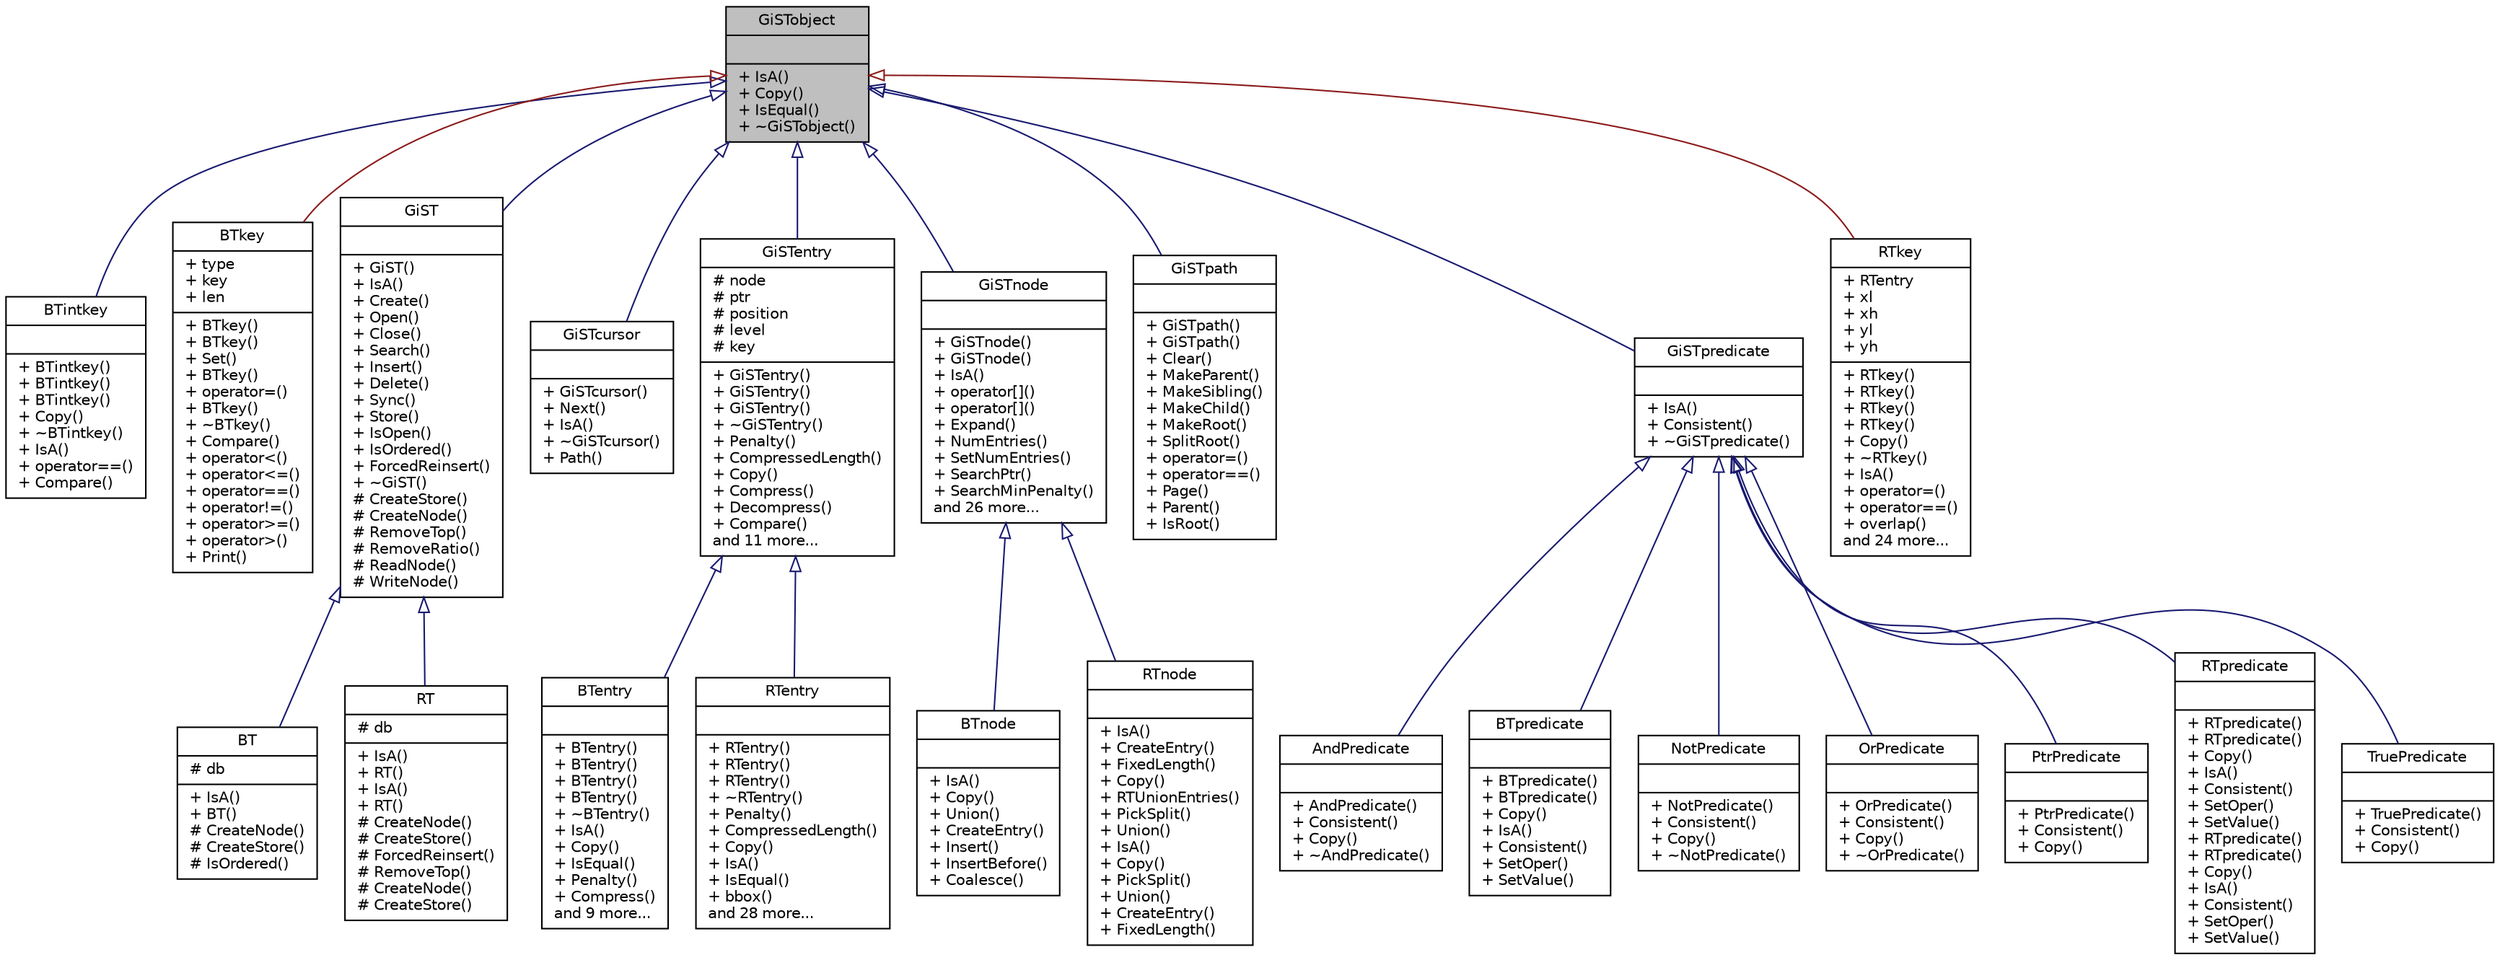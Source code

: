 digraph "GiSTobject"
{
 // INTERACTIVE_SVG=YES
 // LATEX_PDF_SIZE
  edge [fontname="Helvetica",fontsize="10",labelfontname="Helvetica",labelfontsize="10"];
  node [fontname="Helvetica",fontsize="10",shape=record];
  Node1 [label="{GiSTobject\n||+ IsA()\l+ Copy()\l+ IsEqual()\l+ ~GiSTobject()\l}",height=0.2,width=0.4,color="black", fillcolor="grey75", style="filled", fontcolor="black",tooltip=" "];
  Node1 -> Node2 [dir="back",color="midnightblue",fontsize="10",style="solid",arrowtail="onormal",fontname="Helvetica"];
  Node2 [label="{BTintkey\n||+ BTintkey()\l+ BTintkey()\l+ BTintkey()\l+ Copy()\l+ ~BTintkey()\l+ IsA()\l+ operator==()\l+ Compare()\l}",height=0.2,width=0.4,color="black", fillcolor="white", style="filled",URL="$classBTintkey.html",tooltip=" "];
  Node1 -> Node3 [dir="back",color="firebrick4",fontsize="10",style="solid",arrowtail="onormal",fontname="Helvetica"];
  Node3 [label="{BTkey\n|+ type\l+ key\l+ len\l|+ BTkey()\l+ BTkey()\l+ Set()\l+ BTkey()\l+ operator=()\l+ BTkey()\l+ ~BTkey()\l+ Compare()\l+ operator\<()\l+ operator\<=()\l+ operator==()\l+ operator!=()\l+ operator\>=()\l+ operator\>()\l+ Print()\l}",height=0.2,width=0.4,color="black", fillcolor="white", style="filled",URL="$classBTkey.html",tooltip=" "];
  Node1 -> Node4 [dir="back",color="midnightblue",fontsize="10",style="solid",arrowtail="onormal",fontname="Helvetica"];
  Node4 [label="{GiST\n||+ GiST()\l+ IsA()\l+ Create()\l+ Open()\l+ Close()\l+ Search()\l+ Insert()\l+ Delete()\l+ Sync()\l+ Store()\l+ IsOpen()\l+ IsOrdered()\l+ ForcedReinsert()\l+ ~GiST()\l# CreateStore()\l# CreateNode()\l# RemoveTop()\l# RemoveRatio()\l# ReadNode()\l# WriteNode()\l}",height=0.2,width=0.4,color="black", fillcolor="white", style="filled",URL="$classGiST.html",tooltip=" "];
  Node4 -> Node5 [dir="back",color="midnightblue",fontsize="10",style="solid",arrowtail="onormal",fontname="Helvetica"];
  Node5 [label="{BT\n|# db\l|+ IsA()\l+ BT()\l# CreateNode()\l# CreateStore()\l# IsOrdered()\l}",height=0.2,width=0.4,color="black", fillcolor="white", style="filled",URL="$classBT.html",tooltip=" "];
  Node4 -> Node6 [dir="back",color="midnightblue",fontsize="10",style="solid",arrowtail="onormal",fontname="Helvetica"];
  Node6 [label="{RT\n|# db\l|+ IsA()\l+ RT()\l+ IsA()\l+ RT()\l# CreateNode()\l# CreateStore()\l# ForcedReinsert()\l# RemoveTop()\l# CreateNode()\l# CreateStore()\l}",height=0.2,width=0.4,color="black", fillcolor="white", style="filled",URL="$classRT.html",tooltip=" "];
  Node1 -> Node7 [dir="back",color="midnightblue",fontsize="10",style="solid",arrowtail="onormal",fontname="Helvetica"];
  Node7 [label="{GiSTcursor\n||+ GiSTcursor()\l+ Next()\l+ IsA()\l+ ~GiSTcursor()\l+ Path()\l}",height=0.2,width=0.4,color="black", fillcolor="white", style="filled",URL="$classGiSTcursor.html",tooltip=" "];
  Node1 -> Node8 [dir="back",color="midnightblue",fontsize="10",style="solid",arrowtail="onormal",fontname="Helvetica"];
  Node8 [label="{GiSTentry\n|# node\l# ptr\l# position\l# level\l# key\l|+ GiSTentry()\l+ GiSTentry()\l+ GiSTentry()\l+ ~GiSTentry()\l+ Penalty()\l+ CompressedLength()\l+ Copy()\l+ Compress()\l+ Decompress()\l+ Compare()\land 11 more...\l}",height=0.2,width=0.4,color="black", fillcolor="white", style="filled",URL="$classGiSTentry.html",tooltip=" "];
  Node8 -> Node9 [dir="back",color="midnightblue",fontsize="10",style="solid",arrowtail="onormal",fontname="Helvetica"];
  Node9 [label="{BTentry\n||+ BTentry()\l+ BTentry()\l+ BTentry()\l+ BTentry()\l+ ~BTentry()\l+ IsA()\l+ Copy()\l+ IsEqual()\l+ Penalty()\l+ Compress()\land 9 more...\l}",height=0.2,width=0.4,color="black", fillcolor="white", style="filled",URL="$classBTentry.html",tooltip=" "];
  Node8 -> Node10 [dir="back",color="midnightblue",fontsize="10",style="solid",arrowtail="onormal",fontname="Helvetica"];
  Node10 [label="{RTentry\n||+ RTentry()\l+ RTentry()\l+ RTentry()\l+ ~RTentry()\l+ Penalty()\l+ CompressedLength()\l+ Copy()\l+ IsA()\l+ IsEqual()\l+ bbox()\land 28 more...\l}",height=0.2,width=0.4,color="black", fillcolor="white", style="filled",URL="$classRTentry.html",tooltip=" "];
  Node1 -> Node11 [dir="back",color="midnightblue",fontsize="10",style="solid",arrowtail="onormal",fontname="Helvetica"];
  Node11 [label="{GiSTnode\n||+ GiSTnode()\l+ GiSTnode()\l+ IsA()\l+ operator[]()\l+ operator[]()\l+ Expand()\l+ NumEntries()\l+ SetNumEntries()\l+ SearchPtr()\l+ SearchMinPenalty()\land 26 more...\l}",height=0.2,width=0.4,color="black", fillcolor="white", style="filled",URL="$classGiSTnode.html",tooltip=" "];
  Node11 -> Node12 [dir="back",color="midnightblue",fontsize="10",style="solid",arrowtail="onormal",fontname="Helvetica"];
  Node12 [label="{BTnode\n||+ IsA()\l+ Copy()\l+ Union()\l+ CreateEntry()\l+ Insert()\l+ InsertBefore()\l+ Coalesce()\l}",height=0.2,width=0.4,color="black", fillcolor="white", style="filled",URL="$classBTnode.html",tooltip=" "];
  Node11 -> Node13 [dir="back",color="midnightblue",fontsize="10",style="solid",arrowtail="onormal",fontname="Helvetica"];
  Node13 [label="{RTnode\n||+ IsA()\l+ CreateEntry()\l+ FixedLength()\l+ Copy()\l+ RTUnionEntries()\l+ PickSplit()\l+ Union()\l+ IsA()\l+ Copy()\l+ PickSplit()\l+ Union()\l+ CreateEntry()\l+ FixedLength()\l}",height=0.2,width=0.4,color="black", fillcolor="white", style="filled",URL="$classRTnode.html",tooltip=" "];
  Node1 -> Node14 [dir="back",color="midnightblue",fontsize="10",style="solid",arrowtail="onormal",fontname="Helvetica"];
  Node14 [label="{GiSTpath\n||+ GiSTpath()\l+ GiSTpath()\l+ Clear()\l+ MakeParent()\l+ MakeSibling()\l+ MakeChild()\l+ MakeRoot()\l+ SplitRoot()\l+ operator=()\l+ operator==()\l+ Page()\l+ Parent()\l+ IsRoot()\l}",height=0.2,width=0.4,color="black", fillcolor="white", style="filled",URL="$classGiSTpath.html",tooltip=" "];
  Node1 -> Node15 [dir="back",color="midnightblue",fontsize="10",style="solid",arrowtail="onormal",fontname="Helvetica"];
  Node15 [label="{GiSTpredicate\n||+ IsA()\l+ Consistent()\l+ ~GiSTpredicate()\l}",height=0.2,width=0.4,color="black", fillcolor="white", style="filled",URL="$classGiSTpredicate.html",tooltip=" "];
  Node15 -> Node16 [dir="back",color="midnightblue",fontsize="10",style="solid",arrowtail="onormal",fontname="Helvetica"];
  Node16 [label="{AndPredicate\n||+ AndPredicate()\l+ Consistent()\l+ Copy()\l+ ~AndPredicate()\l}",height=0.2,width=0.4,color="black", fillcolor="white", style="filled",URL="$classAndPredicate.html",tooltip=" "];
  Node15 -> Node17 [dir="back",color="midnightblue",fontsize="10",style="solid",arrowtail="onormal",fontname="Helvetica"];
  Node17 [label="{BTpredicate\n||+ BTpredicate()\l+ BTpredicate()\l+ Copy()\l+ IsA()\l+ Consistent()\l+ SetOper()\l+ SetValue()\l}",height=0.2,width=0.4,color="black", fillcolor="white", style="filled",URL="$classBTpredicate.html",tooltip=" "];
  Node15 -> Node18 [dir="back",color="midnightblue",fontsize="10",style="solid",arrowtail="onormal",fontname="Helvetica"];
  Node18 [label="{NotPredicate\n||+ NotPredicate()\l+ Consistent()\l+ Copy()\l+ ~NotPredicate()\l}",height=0.2,width=0.4,color="black", fillcolor="white", style="filled",URL="$classNotPredicate.html",tooltip=" "];
  Node15 -> Node19 [dir="back",color="midnightblue",fontsize="10",style="solid",arrowtail="onormal",fontname="Helvetica"];
  Node19 [label="{OrPredicate\n||+ OrPredicate()\l+ Consistent()\l+ Copy()\l+ ~OrPredicate()\l}",height=0.2,width=0.4,color="black", fillcolor="white", style="filled",URL="$classOrPredicate.html",tooltip=" "];
  Node15 -> Node20 [dir="back",color="midnightblue",fontsize="10",style="solid",arrowtail="onormal",fontname="Helvetica"];
  Node20 [label="{PtrPredicate\n||+ PtrPredicate()\l+ Consistent()\l+ Copy()\l}",height=0.2,width=0.4,color="black", fillcolor="white", style="filled",URL="$classPtrPredicate.html",tooltip=" "];
  Node15 -> Node21 [dir="back",color="midnightblue",fontsize="10",style="solid",arrowtail="onormal",fontname="Helvetica"];
  Node21 [label="{RTpredicate\n||+ RTpredicate()\l+ RTpredicate()\l+ Copy()\l+ IsA()\l+ Consistent()\l+ SetOper()\l+ SetValue()\l+ RTpredicate()\l+ RTpredicate()\l+ Copy()\l+ IsA()\l+ Consistent()\l+ SetOper()\l+ SetValue()\l}",height=0.2,width=0.4,color="black", fillcolor="white", style="filled",URL="$classRTpredicate.html",tooltip=" "];
  Node15 -> Node22 [dir="back",color="midnightblue",fontsize="10",style="solid",arrowtail="onormal",fontname="Helvetica"];
  Node22 [label="{TruePredicate\n||+ TruePredicate()\l+ Consistent()\l+ Copy()\l}",height=0.2,width=0.4,color="black", fillcolor="white", style="filled",URL="$classTruePredicate.html",tooltip=" "];
  Node1 -> Node23 [dir="back",color="firebrick4",fontsize="10",style="solid",arrowtail="onormal",fontname="Helvetica"];
  Node23 [label="{RTkey\n|+ RTentry\l+ xl\l+ xh\l+ yl\l+ yh\l|+ RTkey()\l+ RTkey()\l+ RTkey()\l+ RTkey()\l+ Copy()\l+ ~RTkey()\l+ IsA()\l+ operator=()\l+ operator==()\l+ overlap()\land 24 more...\l}",height=0.2,width=0.4,color="black", fillcolor="white", style="filled",URL="$classRTkey.html",tooltip=" "];
}
